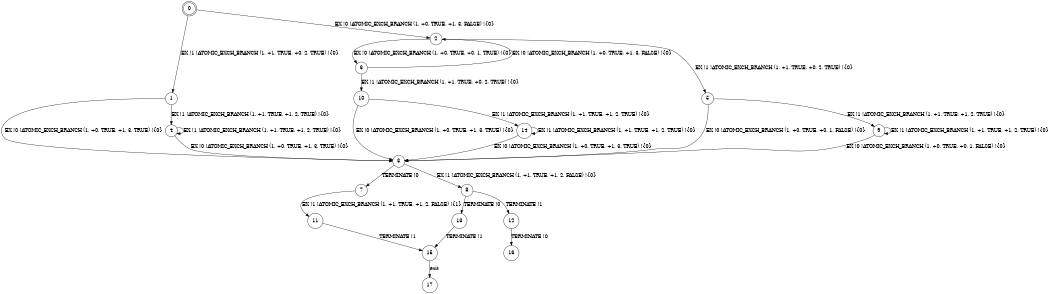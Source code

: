 digraph BCG {
size = "7, 10.5";
center = TRUE;
node [shape = circle];
0 [peripheries = 2];
0 -> 1 [label = "EX !1 !ATOMIC_EXCH_BRANCH (1, +1, TRUE, +0, 2, TRUE) !{0}"];
0 -> 2 [label = "EX !0 !ATOMIC_EXCH_BRANCH (1, +0, TRUE, +1, 3, FALSE) !{0}"];
1 -> 3 [label = "EX !0 !ATOMIC_EXCH_BRANCH (1, +0, TRUE, +1, 3, TRUE) !{0}"];
1 -> 4 [label = "EX !1 !ATOMIC_EXCH_BRANCH (1, +1, TRUE, +1, 2, TRUE) !{0}"];
2 -> 5 [label = "EX !1 !ATOMIC_EXCH_BRANCH (1, +1, TRUE, +0, 2, TRUE) !{0}"];
2 -> 6 [label = "EX !0 !ATOMIC_EXCH_BRANCH (1, +0, TRUE, +0, 1, TRUE) !{0}"];
3 -> 7 [label = "TERMINATE !0"];
3 -> 8 [label = "EX !1 !ATOMIC_EXCH_BRANCH (1, +1, TRUE, +1, 2, FALSE) !{0}"];
4 -> 3 [label = "EX !0 !ATOMIC_EXCH_BRANCH (1, +0, TRUE, +1, 3, TRUE) !{0}"];
4 -> 4 [label = "EX !1 !ATOMIC_EXCH_BRANCH (1, +1, TRUE, +1, 2, TRUE) !{0}"];
5 -> 9 [label = "EX !1 !ATOMIC_EXCH_BRANCH (1, +1, TRUE, +1, 2, TRUE) !{0}"];
5 -> 3 [label = "EX !0 !ATOMIC_EXCH_BRANCH (1, +0, TRUE, +0, 1, FALSE) !{0}"];
6 -> 10 [label = "EX !1 !ATOMIC_EXCH_BRANCH (1, +1, TRUE, +0, 2, TRUE) !{0}"];
6 -> 2 [label = "EX !0 !ATOMIC_EXCH_BRANCH (1, +0, TRUE, +1, 3, FALSE) !{0}"];
7 -> 11 [label = "EX !1 !ATOMIC_EXCH_BRANCH (1, +1, TRUE, +1, 2, FALSE) !{1}"];
8 -> 12 [label = "TERMINATE !1"];
8 -> 13 [label = "TERMINATE !0"];
9 -> 9 [label = "EX !1 !ATOMIC_EXCH_BRANCH (1, +1, TRUE, +1, 2, TRUE) !{0}"];
9 -> 3 [label = "EX !0 !ATOMIC_EXCH_BRANCH (1, +0, TRUE, +0, 1, FALSE) !{0}"];
10 -> 14 [label = "EX !1 !ATOMIC_EXCH_BRANCH (1, +1, TRUE, +1, 2, TRUE) !{0}"];
10 -> 3 [label = "EX !0 !ATOMIC_EXCH_BRANCH (1, +0, TRUE, +1, 3, TRUE) !{0}"];
11 -> 15 [label = "TERMINATE !1"];
12 -> 16 [label = "TERMINATE !0"];
13 -> 15 [label = "TERMINATE !1"];
14 -> 14 [label = "EX !1 !ATOMIC_EXCH_BRANCH (1, +1, TRUE, +1, 2, TRUE) !{0}"];
14 -> 3 [label = "EX !0 !ATOMIC_EXCH_BRANCH (1, +0, TRUE, +1, 3, TRUE) !{0}"];
15 -> 17 [label = "exit"];
}
